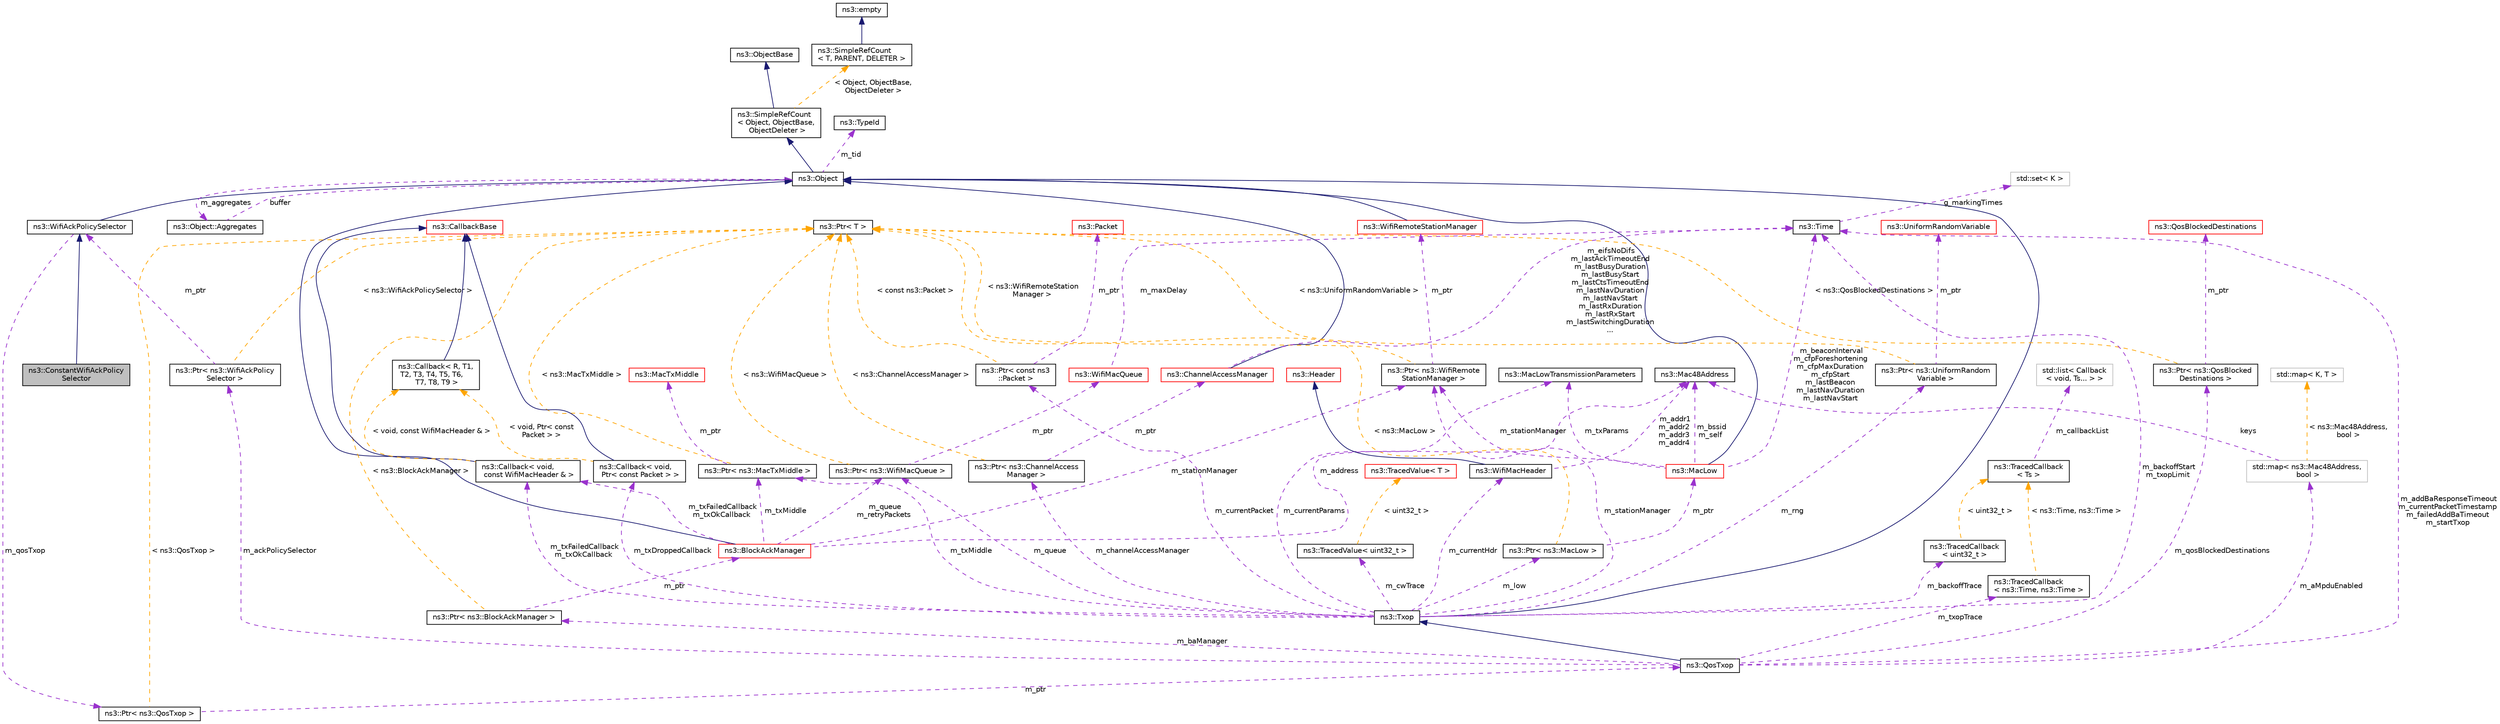 digraph "ns3::ConstantWifiAckPolicySelector"
{
 // LATEX_PDF_SIZE
  edge [fontname="Helvetica",fontsize="10",labelfontname="Helvetica",labelfontsize="10"];
  node [fontname="Helvetica",fontsize="10",shape=record];
  Node1 [label="ns3::ConstantWifiAckPolicy\lSelector",height=0.2,width=0.4,color="black", fillcolor="grey75", style="filled", fontcolor="black",tooltip="A constant ack policy selector operating based on the values of its attributes."];
  Node2 -> Node1 [dir="back",color="midnightblue",fontsize="10",style="solid",fontname="Helvetica"];
  Node2 [label="ns3::WifiAckPolicySelector",height=0.2,width=0.4,color="black", fillcolor="white", style="filled",URL="$classns3_1_1_wifi_ack_policy_selector.html",tooltip="WifiAckPolicySelector is in charge of selecting the acknowledgment policy for PSDUs containing QoS Da..."];
  Node3 -> Node2 [dir="back",color="midnightblue",fontsize="10",style="solid",fontname="Helvetica"];
  Node3 [label="ns3::Object",height=0.2,width=0.4,color="black", fillcolor="white", style="filled",URL="$classns3_1_1_object.html",tooltip="A base class which provides memory management and object aggregation."];
  Node4 -> Node3 [dir="back",color="midnightblue",fontsize="10",style="solid",fontname="Helvetica"];
  Node4 [label="ns3::SimpleRefCount\l\< Object, ObjectBase,\l ObjectDeleter \>",height=0.2,width=0.4,color="black", fillcolor="white", style="filled",URL="$classns3_1_1_simple_ref_count.html",tooltip=" "];
  Node5 -> Node4 [dir="back",color="midnightblue",fontsize="10",style="solid",fontname="Helvetica"];
  Node5 [label="ns3::ObjectBase",height=0.2,width=0.4,color="black", fillcolor="white", style="filled",URL="$classns3_1_1_object_base.html",tooltip="Anchor the ns-3 type and attribute system."];
  Node6 -> Node4 [dir="back",color="orange",fontsize="10",style="dashed",label=" \< Object, ObjectBase,\l ObjectDeleter \>" ,fontname="Helvetica"];
  Node6 [label="ns3::SimpleRefCount\l\< T, PARENT, DELETER \>",height=0.2,width=0.4,color="black", fillcolor="white", style="filled",URL="$classns3_1_1_simple_ref_count.html",tooltip="A template-based reference counting class."];
  Node7 -> Node6 [dir="back",color="midnightblue",fontsize="10",style="solid",fontname="Helvetica"];
  Node7 [label="ns3::empty",height=0.2,width=0.4,color="black", fillcolor="white", style="filled",URL="$classns3_1_1empty.html",tooltip="make Callback use a separate empty type"];
  Node8 -> Node3 [dir="back",color="darkorchid3",fontsize="10",style="dashed",label=" m_tid" ,fontname="Helvetica"];
  Node8 [label="ns3::TypeId",height=0.2,width=0.4,color="black", fillcolor="white", style="filled",URL="$classns3_1_1_type_id.html",tooltip="a unique identifier for an interface."];
  Node9 -> Node3 [dir="back",color="darkorchid3",fontsize="10",style="dashed",label=" m_aggregates" ,fontname="Helvetica"];
  Node9 [label="ns3::Object::Aggregates",height=0.2,width=0.4,color="black", fillcolor="white", style="filled",URL="$structns3_1_1_object_1_1_aggregates.html",tooltip="The list of Objects aggregated to this one."];
  Node3 -> Node9 [dir="back",color="darkorchid3",fontsize="10",style="dashed",label=" buffer" ,fontname="Helvetica"];
  Node10 -> Node2 [dir="back",color="darkorchid3",fontsize="10",style="dashed",label=" m_qosTxop" ,fontname="Helvetica"];
  Node10 [label="ns3::Ptr\< ns3::QosTxop \>",height=0.2,width=0.4,color="black", fillcolor="white", style="filled",URL="$classns3_1_1_ptr.html",tooltip=" "];
  Node11 -> Node10 [dir="back",color="darkorchid3",fontsize="10",style="dashed",label=" m_ptr" ,fontname="Helvetica"];
  Node11 [label="ns3::QosTxop",height=0.2,width=0.4,color="black", fillcolor="white", style="filled",URL="$classns3_1_1_qos_txop.html",tooltip="Handle packet fragmentation and retransmissions for QoS data frames as well as MSDU aggregation (A-MS..."];
  Node12 -> Node11 [dir="back",color="midnightblue",fontsize="10",style="solid",fontname="Helvetica"];
  Node12 [label="ns3::Txop",height=0.2,width=0.4,color="black", fillcolor="white", style="filled",URL="$classns3_1_1_txop.html",tooltip="Handle packet fragmentation and retransmissions for data and management frames."];
  Node3 -> Node12 [dir="back",color="midnightblue",fontsize="10",style="solid",fontname="Helvetica"];
  Node13 -> Node12 [dir="back",color="darkorchid3",fontsize="10",style="dashed",label=" m_low" ,fontname="Helvetica"];
  Node13 [label="ns3::Ptr\< ns3::MacLow \>",height=0.2,width=0.4,color="black", fillcolor="white", style="filled",URL="$classns3_1_1_ptr.html",tooltip=" "];
  Node14 -> Node13 [dir="back",color="darkorchid3",fontsize="10",style="dashed",label=" m_ptr" ,fontname="Helvetica"];
  Node14 [label="ns3::MacLow",height=0.2,width=0.4,color="red", fillcolor="white", style="filled",URL="$classns3_1_1_mac_low.html",tooltip="handle RTS/CTS/Data/Ack transactions."];
  Node3 -> Node14 [dir="back",color="midnightblue",fontsize="10",style="solid",fontname="Helvetica"];
  Node15 -> Node14 [dir="back",color="darkorchid3",fontsize="10",style="dashed",label=" m_bssid\nm_self" ,fontname="Helvetica"];
  Node15 [label="ns3::Mac48Address",height=0.2,width=0.4,color="black", fillcolor="white", style="filled",URL="$classns3_1_1_mac48_address.html",tooltip="an EUI-48 address"];
  Node75 -> Node14 [dir="back",color="darkorchid3",fontsize="10",style="dashed",label=" m_stationManager" ,fontname="Helvetica"];
  Node75 [label="ns3::Ptr\< ns3::WifiRemote\lStationManager \>",height=0.2,width=0.4,color="black", fillcolor="white", style="filled",URL="$classns3_1_1_ptr.html",tooltip=" "];
  Node76 -> Node75 [dir="back",color="darkorchid3",fontsize="10",style="dashed",label=" m_ptr" ,fontname="Helvetica"];
  Node76 [label="ns3::WifiRemoteStationManager",height=0.2,width=0.4,color="red", fillcolor="white", style="filled",URL="$classns3_1_1_wifi_remote_station_manager.html",tooltip="hold a list of per-remote-station state."];
  Node3 -> Node76 [dir="back",color="midnightblue",fontsize="10",style="solid",fontname="Helvetica"];
  Node26 -> Node75 [dir="back",color="orange",fontsize="10",style="dashed",label=" \< ns3::WifiRemoteStation\lManager \>" ,fontname="Helvetica"];
  Node26 [label="ns3::Ptr\< T \>",height=0.2,width=0.4,color="black", fillcolor="white", style="filled",URL="$classns3_1_1_ptr.html",tooltip="Smart pointer class similar to boost::intrusive_ptr."];
  Node195 -> Node14 [dir="back",color="darkorchid3",fontsize="10",style="dashed",label=" m_txParams" ,fontname="Helvetica"];
  Node195 [label="ns3::MacLowTransmissionParameters",height=0.2,width=0.4,color="black", fillcolor="white", style="filled",URL="$classns3_1_1_mac_low_transmission_parameters.html",tooltip="control how a packet is transmitted."];
  Node50 -> Node14 [dir="back",color="darkorchid3",fontsize="10",style="dashed",label=" m_beaconInterval\nm_cfpForeshortening\nm_cfpMaxDuration\nm_cfpStart\nm_lastBeacon\nm_lastNavDuration\nm_lastNavStart" ,fontname="Helvetica"];
  Node50 [label="ns3::Time",height=0.2,width=0.4,color="black", fillcolor="white", style="filled",URL="$classns3_1_1_time.html",tooltip="Simulation virtual time values and global simulation resolution."];
  Node51 -> Node50 [dir="back",color="darkorchid3",fontsize="10",style="dashed",label=" g_markingTimes" ,fontname="Helvetica"];
  Node51 [label="std::set\< K \>",height=0.2,width=0.4,color="grey75", fillcolor="white", style="filled",tooltip=" "];
  Node26 -> Node13 [dir="back",color="orange",fontsize="10",style="dashed",label=" \< ns3::MacLow \>" ,fontname="Helvetica"];
  Node47 -> Node12 [dir="back",color="darkorchid3",fontsize="10",style="dashed",label=" m_currentHdr" ,fontname="Helvetica"];
  Node47 [label="ns3::WifiMacHeader",height=0.2,width=0.4,color="black", fillcolor="white", style="filled",URL="$classns3_1_1_wifi_mac_header.html",tooltip="Implements the IEEE 802.11 MAC header."];
  Node48 -> Node47 [dir="back",color="midnightblue",fontsize="10",style="solid",fontname="Helvetica"];
  Node48 [label="ns3::Header",height=0.2,width=0.4,color="red", fillcolor="white", style="filled",URL="$classns3_1_1_header.html",tooltip="Protocol header serialization and deserialization."];
  Node15 -> Node47 [dir="back",color="darkorchid3",fontsize="10",style="dashed",label=" m_addr1\nm_addr2\nm_addr3\nm_addr4" ,fontname="Helvetica"];
  Node210 -> Node12 [dir="back",color="darkorchid3",fontsize="10",style="dashed",label=" m_txFailedCallback\nm_txOkCallback" ,fontname="Helvetica"];
  Node210 [label="ns3::Callback\< void,\l const WifiMacHeader & \>",height=0.2,width=0.4,color="black", fillcolor="white", style="filled",URL="$classns3_1_1_callback.html",tooltip=" "];
  Node22 -> Node210 [dir="back",color="midnightblue",fontsize="10",style="solid",fontname="Helvetica"];
  Node22 [label="ns3::CallbackBase",height=0.2,width=0.4,color="red", fillcolor="white", style="filled",URL="$classns3_1_1_callback_base.html",tooltip="Base class for Callback class."];
  Node27 -> Node210 [dir="back",color="orange",fontsize="10",style="dashed",label=" \< void, const WifiMacHeader & \>" ,fontname="Helvetica"];
  Node27 [label="ns3::Callback\< R, T1,\l T2, T3, T4, T5, T6,\l T7, T8, T9 \>",height=0.2,width=0.4,color="black", fillcolor="white", style="filled",URL="$classns3_1_1_callback.html",tooltip="Callback template class."];
  Node22 -> Node27 [dir="back",color="midnightblue",fontsize="10",style="solid",fontname="Helvetica"];
  Node75 -> Node12 [dir="back",color="darkorchid3",fontsize="10",style="dashed",label=" m_stationManager" ,fontname="Helvetica"];
  Node195 -> Node12 [dir="back",color="darkorchid3",fontsize="10",style="dashed",label=" m_currentParams" ,fontname="Helvetica"];
  Node50 -> Node12 [dir="back",color="darkorchid3",fontsize="10",style="dashed",label=" m_backoffStart\nm_txopLimit" ,fontname="Helvetica"];
  Node211 -> Node12 [dir="back",color="darkorchid3",fontsize="10",style="dashed",label=" m_channelAccessManager" ,fontname="Helvetica"];
  Node211 [label="ns3::Ptr\< ns3::ChannelAccess\lManager \>",height=0.2,width=0.4,color="black", fillcolor="white", style="filled",URL="$classns3_1_1_ptr.html",tooltip=" "];
  Node203 -> Node211 [dir="back",color="darkorchid3",fontsize="10",style="dashed",label=" m_ptr" ,fontname="Helvetica"];
  Node203 [label="ns3::ChannelAccessManager",height=0.2,width=0.4,color="red", fillcolor="white", style="filled",URL="$classns3_1_1_channel_access_manager.html",tooltip="Manage a set of ns3::Txop."];
  Node3 -> Node203 [dir="back",color="midnightblue",fontsize="10",style="solid",fontname="Helvetica"];
  Node50 -> Node203 [dir="back",color="darkorchid3",fontsize="10",style="dashed",label=" m_eifsNoDifs\nm_lastAckTimeoutEnd\nm_lastBusyDuration\nm_lastBusyStart\nm_lastCtsTimeoutEnd\nm_lastNavDuration\nm_lastNavStart\nm_lastRxDuration\nm_lastRxStart\nm_lastSwitchingDuration\n..." ,fontname="Helvetica"];
  Node26 -> Node211 [dir="back",color="orange",fontsize="10",style="dashed",label=" \< ns3::ChannelAccessManager \>" ,fontname="Helvetica"];
  Node52 -> Node12 [dir="back",color="darkorchid3",fontsize="10",style="dashed",label=" m_currentPacket" ,fontname="Helvetica"];
  Node52 [label="ns3::Ptr\< const ns3\l::Packet \>",height=0.2,width=0.4,color="black", fillcolor="white", style="filled",URL="$classns3_1_1_ptr.html",tooltip=" "];
  Node53 -> Node52 [dir="back",color="darkorchid3",fontsize="10",style="dashed",label=" m_ptr" ,fontname="Helvetica"];
  Node53 [label="ns3::Packet",height=0.2,width=0.4,color="red", fillcolor="white", style="filled",URL="$classns3_1_1_packet.html",tooltip="network packets"];
  Node26 -> Node52 [dir="back",color="orange",fontsize="10",style="dashed",label=" \< const ns3::Packet \>" ,fontname="Helvetica"];
  Node212 -> Node12 [dir="back",color="darkorchid3",fontsize="10",style="dashed",label=" m_queue" ,fontname="Helvetica"];
  Node212 [label="ns3::Ptr\< ns3::WifiMacQueue \>",height=0.2,width=0.4,color="black", fillcolor="white", style="filled",URL="$classns3_1_1_ptr.html",tooltip=" "];
  Node213 -> Node212 [dir="back",color="darkorchid3",fontsize="10",style="dashed",label=" m_ptr" ,fontname="Helvetica"];
  Node213 [label="ns3::WifiMacQueue",height=0.2,width=0.4,color="red", fillcolor="white", style="filled",URL="$classns3_1_1_wifi_mac_queue.html",tooltip="This queue implements the timeout procedure described in (Section 9.19.2.6 \"Retransmit procedures\" pa..."];
  Node50 -> Node213 [dir="back",color="darkorchid3",fontsize="10",style="dashed",label=" m_maxDelay" ,fontname="Helvetica"];
  Node26 -> Node212 [dir="back",color="orange",fontsize="10",style="dashed",label=" \< ns3::WifiMacQueue \>" ,fontname="Helvetica"];
  Node216 -> Node12 [dir="back",color="darkorchid3",fontsize="10",style="dashed",label=" m_backoffTrace" ,fontname="Helvetica"];
  Node216 [label="ns3::TracedCallback\l\< uint32_t \>",height=0.2,width=0.4,color="black", fillcolor="white", style="filled",URL="$classns3_1_1_traced_callback.html",tooltip=" "];
  Node19 -> Node216 [dir="back",color="orange",fontsize="10",style="dashed",label=" \< uint32_t \>" ,fontname="Helvetica"];
  Node19 [label="ns3::TracedCallback\l\< Ts \>",height=0.2,width=0.4,color="black", fillcolor="white", style="filled",URL="$classns3_1_1_traced_callback.html",tooltip="Forward calls to a chain of Callback."];
  Node20 -> Node19 [dir="back",color="darkorchid3",fontsize="10",style="dashed",label=" m_callbackList" ,fontname="Helvetica"];
  Node20 [label="std::list\< Callback\l\< void, Ts... \> \>",height=0.2,width=0.4,color="grey75", fillcolor="white", style="filled",tooltip=" "];
  Node146 -> Node12 [dir="back",color="darkorchid3",fontsize="10",style="dashed",label=" m_rng" ,fontname="Helvetica"];
  Node146 [label="ns3::Ptr\< ns3::UniformRandom\lVariable \>",height=0.2,width=0.4,color="black", fillcolor="white", style="filled",URL="$classns3_1_1_ptr.html",tooltip=" "];
  Node147 -> Node146 [dir="back",color="darkorchid3",fontsize="10",style="dashed",label=" m_ptr" ,fontname="Helvetica"];
  Node147 [label="ns3::UniformRandomVariable",height=0.2,width=0.4,color="red", fillcolor="white", style="filled",URL="$classns3_1_1_uniform_random_variable.html",tooltip="The uniform distribution Random Number Generator (RNG)."];
  Node26 -> Node146 [dir="back",color="orange",fontsize="10",style="dashed",label=" \< ns3::UniformRandomVariable \>" ,fontname="Helvetica"];
  Node217 -> Node12 [dir="back",color="darkorchid3",fontsize="10",style="dashed",label=" m_txMiddle" ,fontname="Helvetica"];
  Node217 [label="ns3::Ptr\< ns3::MacTxMiddle \>",height=0.2,width=0.4,color="black", fillcolor="white", style="filled",URL="$classns3_1_1_ptr.html",tooltip=" "];
  Node218 -> Node217 [dir="back",color="darkorchid3",fontsize="10",style="dashed",label=" m_ptr" ,fontname="Helvetica"];
  Node218 [label="ns3::MacTxMiddle",height=0.2,width=0.4,color="red", fillcolor="white", style="filled",URL="$classns3_1_1_mac_tx_middle.html",tooltip="Handles sequence numbering of IEEE 802.11 data frames."];
  Node26 -> Node217 [dir="back",color="orange",fontsize="10",style="dashed",label=" \< ns3::MacTxMiddle \>" ,fontname="Helvetica"];
  Node221 -> Node12 [dir="back",color="darkorchid3",fontsize="10",style="dashed",label=" m_txDroppedCallback" ,fontname="Helvetica"];
  Node221 [label="ns3::Callback\< void,\l Ptr\< const Packet \> \>",height=0.2,width=0.4,color="black", fillcolor="white", style="filled",URL="$classns3_1_1_callback.html",tooltip=" "];
  Node22 -> Node221 [dir="back",color="midnightblue",fontsize="10",style="solid",fontname="Helvetica"];
  Node27 -> Node221 [dir="back",color="orange",fontsize="10",style="dashed",label=" \< void, Ptr\< const\l Packet \> \>" ,fontname="Helvetica"];
  Node222 -> Node12 [dir="back",color="darkorchid3",fontsize="10",style="dashed",label=" m_cwTrace" ,fontname="Helvetica"];
  Node222 [label="ns3::TracedValue\< uint32_t \>",height=0.2,width=0.4,color="black", fillcolor="white", style="filled",URL="$classns3_1_1_traced_value.html",tooltip=" "];
  Node159 -> Node222 [dir="back",color="orange",fontsize="10",style="dashed",label=" \< uint32_t \>" ,fontname="Helvetica"];
  Node159 [label="ns3::TracedValue\< T \>",height=0.2,width=0.4,color="red", fillcolor="white", style="filled",URL="$classns3_1_1_traced_value.html",tooltip="Trace classes with value semantics."];
  Node223 -> Node11 [dir="back",color="darkorchid3",fontsize="10",style="dashed",label=" m_txopTrace" ,fontname="Helvetica"];
  Node223 [label="ns3::TracedCallback\l\< ns3::Time, ns3::Time \>",height=0.2,width=0.4,color="black", fillcolor="white", style="filled",URL="$classns3_1_1_traced_callback.html",tooltip=" "];
  Node19 -> Node223 [dir="back",color="orange",fontsize="10",style="dashed",label=" \< ns3::Time, ns3::Time \>" ,fontname="Helvetica"];
  Node50 -> Node11 [dir="back",color="darkorchid3",fontsize="10",style="dashed",label=" m_addBaResponseTimeout\nm_currentPacketTimestamp\nm_failedAddBaTimeout\nm_startTxop" ,fontname="Helvetica"];
  Node224 -> Node11 [dir="back",color="darkorchid3",fontsize="10",style="dashed",label=" m_qosBlockedDestinations" ,fontname="Helvetica"];
  Node224 [label="ns3::Ptr\< ns3::QosBlocked\lDestinations \>",height=0.2,width=0.4,color="black", fillcolor="white", style="filled",URL="$classns3_1_1_ptr.html",tooltip=" "];
  Node225 -> Node224 [dir="back",color="darkorchid3",fontsize="10",style="dashed",label=" m_ptr" ,fontname="Helvetica"];
  Node225 [label="ns3::QosBlockedDestinations",height=0.2,width=0.4,color="red", fillcolor="white", style="filled",URL="$classns3_1_1_qos_blocked_destinations.html",tooltip="Keep track of destination address - TID pairs that are waiting for a BlockAck response."];
  Node26 -> Node224 [dir="back",color="orange",fontsize="10",style="dashed",label=" \< ns3::QosBlockedDestinations \>" ,fontname="Helvetica"];
  Node228 -> Node11 [dir="back",color="darkorchid3",fontsize="10",style="dashed",label=" m_ackPolicySelector" ,fontname="Helvetica"];
  Node228 [label="ns3::Ptr\< ns3::WifiAckPolicy\lSelector \>",height=0.2,width=0.4,color="black", fillcolor="white", style="filled",URL="$classns3_1_1_ptr.html",tooltip=" "];
  Node2 -> Node228 [dir="back",color="darkorchid3",fontsize="10",style="dashed",label=" m_ptr" ,fontname="Helvetica"];
  Node26 -> Node228 [dir="back",color="orange",fontsize="10",style="dashed",label=" \< ns3::WifiAckPolicySelector \>" ,fontname="Helvetica"];
  Node229 -> Node11 [dir="back",color="darkorchid3",fontsize="10",style="dashed",label=" m_baManager" ,fontname="Helvetica"];
  Node229 [label="ns3::Ptr\< ns3::BlockAckManager \>",height=0.2,width=0.4,color="black", fillcolor="white", style="filled",URL="$classns3_1_1_ptr.html",tooltip=" "];
  Node230 -> Node229 [dir="back",color="darkorchid3",fontsize="10",style="dashed",label=" m_ptr" ,fontname="Helvetica"];
  Node230 [label="ns3::BlockAckManager",height=0.2,width=0.4,color="red", fillcolor="white", style="filled",URL="$classns3_1_1_block_ack_manager.html",tooltip="Manages all block ack agreements for an originator station."];
  Node3 -> Node230 [dir="back",color="midnightblue",fontsize="10",style="solid",fontname="Helvetica"];
  Node15 -> Node230 [dir="back",color="darkorchid3",fontsize="10",style="dashed",label=" m_address" ,fontname="Helvetica"];
  Node210 -> Node230 [dir="back",color="darkorchid3",fontsize="10",style="dashed",label=" m_txFailedCallback\nm_txOkCallback" ,fontname="Helvetica"];
  Node75 -> Node230 [dir="back",color="darkorchid3",fontsize="10",style="dashed",label=" m_stationManager" ,fontname="Helvetica"];
  Node212 -> Node230 [dir="back",color="darkorchid3",fontsize="10",style="dashed",label=" m_queue\nm_retryPackets" ,fontname="Helvetica"];
  Node217 -> Node230 [dir="back",color="darkorchid3",fontsize="10",style="dashed",label=" m_txMiddle" ,fontname="Helvetica"];
  Node26 -> Node229 [dir="back",color="orange",fontsize="10",style="dashed",label=" \< ns3::BlockAckManager \>" ,fontname="Helvetica"];
  Node238 -> Node11 [dir="back",color="darkorchid3",fontsize="10",style="dashed",label=" m_aMpduEnabled" ,fontname="Helvetica"];
  Node238 [label="std::map\< ns3::Mac48Address,\l bool \>",height=0.2,width=0.4,color="grey75", fillcolor="white", style="filled",tooltip=" "];
  Node15 -> Node238 [dir="back",color="darkorchid3",fontsize="10",style="dashed",label=" keys" ,fontname="Helvetica"];
  Node37 -> Node238 [dir="back",color="orange",fontsize="10",style="dashed",label=" \< ns3::Mac48Address,\l bool \>" ,fontname="Helvetica"];
  Node37 [label="std::map\< K, T \>",height=0.2,width=0.4,color="grey75", fillcolor="white", style="filled",tooltip=" "];
  Node26 -> Node10 [dir="back",color="orange",fontsize="10",style="dashed",label=" \< ns3::QosTxop \>" ,fontname="Helvetica"];
}
